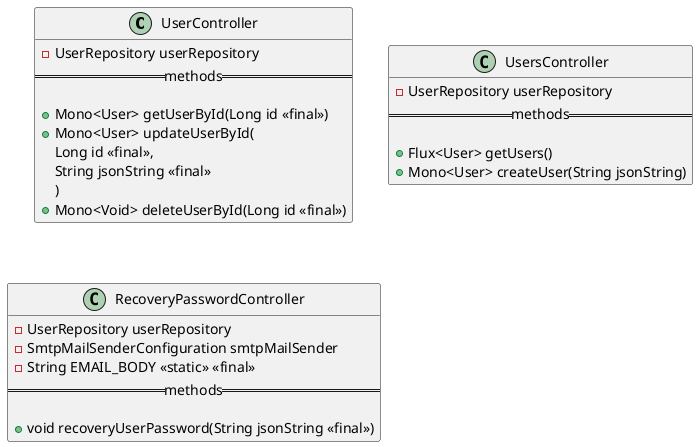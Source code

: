 @startuml UserController
class UserController {
  - UserRepository userRepository
  ==methods==

  + Mono<User> getUserById(Long id <<final>>)
  + Mono<User> updateUserById(
    Long id <<final>>,
    String jsonString <<final>>
    )
  + Mono<Void> deleteUserById(Long id <<final>>)
}

class UsersController {
  - UserRepository userRepository
  ==methods==

  + Flux<User> getUsers()
  + Mono<User> createUser(String jsonString)
}

class RecoveryPasswordController {
  - UserRepository userRepository
  - SmtpMailSenderConfiguration smtpMailSender
  - String EMAIL_BODY <<static>> <<final>>
  ==methods==

  + void recoveryUserPassword(String jsonString <<final>>)
}
@enduml
